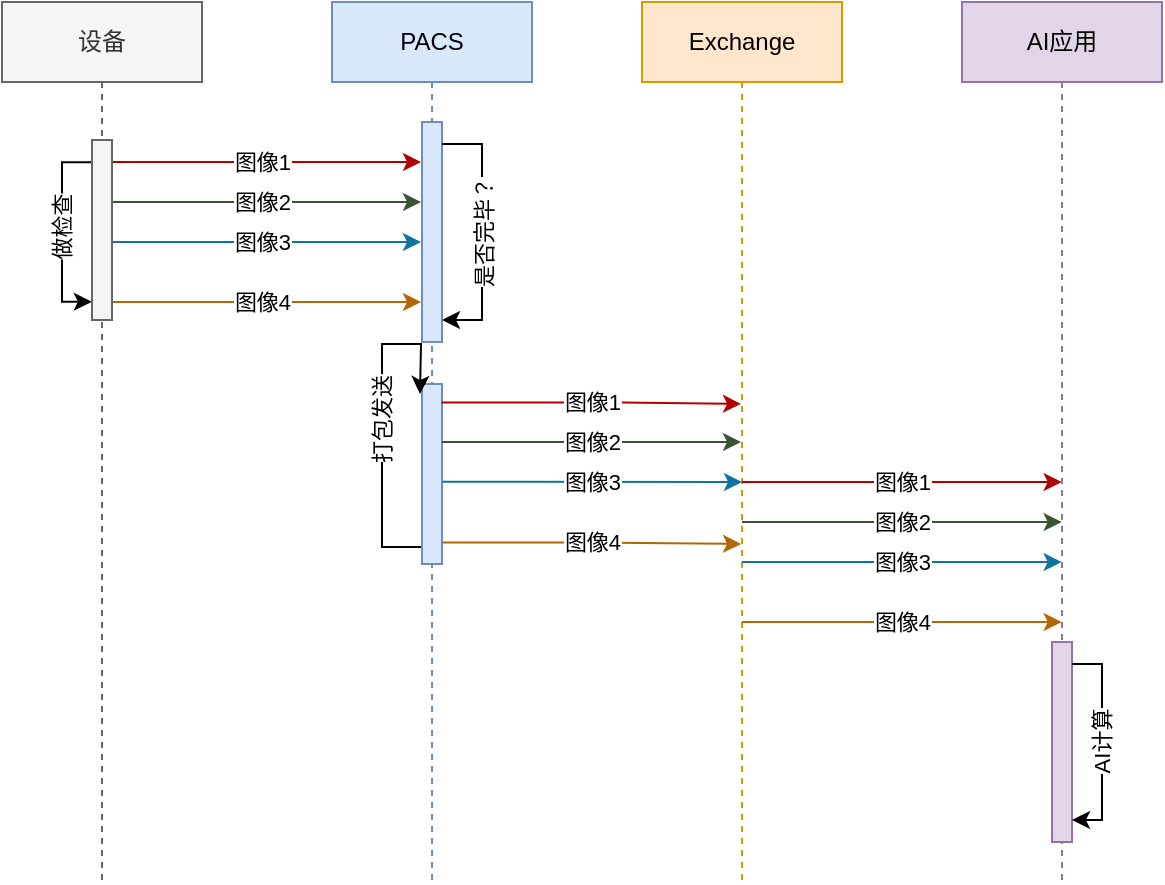 <mxfile version="19.0.3" type="device"><diagram id="XI9cwaZAfzYZ70Lbd3QX" name="Page-1"><mxGraphModel dx="134" dy="98" grid="1" gridSize="10" guides="1" tooltips="1" connect="1" arrows="1" fold="1" page="1" pageScale="1" pageWidth="1169" pageHeight="827" math="0" shadow="0"><root><mxCell id="0"/><mxCell id="1" parent="0"/><mxCell id="vx2YxN9bseCOpd-xAp56-1" value="AI应用" style="shape=umlLifeline;perimeter=lifelinePerimeter;whiteSpace=wrap;html=1;container=1;collapsible=0;recursiveResize=0;outlineConnect=0;fillColor=#e1d5e7;strokeColor=#9673a6;" parent="1" vertex="1"><mxGeometry x="630" y="40" width="100" height="440" as="geometry"/></mxCell><mxCell id="vx2YxN9bseCOpd-xAp56-21" value="" style="html=1;points=[];perimeter=orthogonalPerimeter;fillColor=#e1d5e7;strokeColor=#9673a6;" parent="vx2YxN9bseCOpd-xAp56-1" vertex="1"><mxGeometry x="45" y="320" width="10" height="100" as="geometry"/></mxCell><mxCell id="vx2YxN9bseCOpd-xAp56-24" value="AI计算" style="edgeStyle=orthogonalEdgeStyle;rounded=0;orthogonalLoop=1;jettySize=auto;html=1;horizontal=0;" parent="vx2YxN9bseCOpd-xAp56-1" source="vx2YxN9bseCOpd-xAp56-21" target="vx2YxN9bseCOpd-xAp56-21" edge="1"><mxGeometry relative="1" as="geometry"><Array as="points"><mxPoint x="70" y="331"/></Array></mxGeometry></mxCell><mxCell id="vx2YxN9bseCOpd-xAp56-6" value="图像1" style="edgeStyle=orthogonalEdgeStyle;rounded=0;orthogonalLoop=1;jettySize=auto;html=1;fillColor=#e51400;strokeColor=#B20000;" parent="1" edge="1"><mxGeometry relative="1" as="geometry"><Array as="points"><mxPoint x="290" y="120"/><mxPoint x="290" y="120"/></Array><mxPoint x="199.667" y="120.0" as="sourcePoint"/><mxPoint x="359.5" y="120.0" as="targetPoint"/></mxGeometry></mxCell><mxCell id="vx2YxN9bseCOpd-xAp56-9" value="图像2" style="edgeStyle=orthogonalEdgeStyle;rounded=0;orthogonalLoop=1;jettySize=auto;html=1;fillColor=#6d8764;strokeColor=#3A5431;" parent="1" edge="1"><mxGeometry relative="1" as="geometry"><Array as="points"><mxPoint x="280" y="140"/><mxPoint x="280" y="140"/></Array><mxPoint x="199.667" y="140.0" as="sourcePoint"/><mxPoint x="359.5" y="140.0" as="targetPoint"/></mxGeometry></mxCell><mxCell id="vx2YxN9bseCOpd-xAp56-12" value="图像3" style="edgeStyle=orthogonalEdgeStyle;rounded=0;orthogonalLoop=1;jettySize=auto;html=1;fillColor=#b1ddf0;strokeColor=#10739e;" parent="1" edge="1"><mxGeometry relative="1" as="geometry"><Array as="points"><mxPoint x="280" y="160"/><mxPoint x="280" y="160"/></Array><mxPoint x="199.667" y="160.0" as="sourcePoint"/><mxPoint x="359.5" y="160.0" as="targetPoint"/></mxGeometry></mxCell><mxCell id="vx2YxN9bseCOpd-xAp56-16" value="图像4" style="edgeStyle=orthogonalEdgeStyle;rounded=0;orthogonalLoop=1;jettySize=auto;html=1;fillColor=#fad7ac;strokeColor=#b46504;" parent="1" edge="1"><mxGeometry relative="1" as="geometry"><Array as="points"><mxPoint x="280" y="190"/><mxPoint x="280" y="190"/></Array><mxPoint x="199.667" y="190" as="sourcePoint"/><mxPoint x="359.5" y="190" as="targetPoint"/></mxGeometry></mxCell><mxCell id="vx2YxN9bseCOpd-xAp56-2" value="设备" style="shape=umlLifeline;perimeter=lifelinePerimeter;whiteSpace=wrap;html=1;container=1;collapsible=0;recursiveResize=0;outlineConnect=0;fillColor=#f5f5f5;strokeColor=#666666;fontColor=#333333;" parent="1" vertex="1"><mxGeometry x="150" y="40" width="100" height="440" as="geometry"/></mxCell><mxCell id="vx2YxN9bseCOpd-xAp56-17" value="图像4" style="edgeStyle=orthogonalEdgeStyle;rounded=0;orthogonalLoop=1;jettySize=auto;html=1;fillColor=#fad7ac;strokeColor=#b46504;exitX=1.028;exitY=0.88;exitDx=0;exitDy=0;exitPerimeter=0;" parent="1" edge="1"><mxGeometry relative="1" as="geometry"><mxPoint x="370.28" y="310.2" as="sourcePoint"/><mxPoint x="519.5" y="311" as="targetPoint"/><Array as="points"><mxPoint x="440" y="310"/></Array></mxGeometry></mxCell><mxCell id="vx2YxN9bseCOpd-xAp56-3" value="PACS" style="shape=umlLifeline;perimeter=lifelinePerimeter;whiteSpace=wrap;html=1;container=1;collapsible=0;recursiveResize=0;outlineConnect=0;fillColor=#dae8fc;strokeColor=#6c8ebf;" parent="1" vertex="1"><mxGeometry x="315" y="40" width="100" height="440" as="geometry"/></mxCell><mxCell id="vx2YxN9bseCOpd-xAp56-18" value="" style="html=1;points=[];perimeter=orthogonalPerimeter;fillColor=#dae8fc;strokeColor=#6c8ebf;" parent="vx2YxN9bseCOpd-xAp56-3" vertex="1"><mxGeometry x="45" y="60" width="10" height="110" as="geometry"/></mxCell><mxCell id="vx2YxN9bseCOpd-xAp56-20" value="" style="edgeStyle=orthogonalEdgeStyle;rounded=0;orthogonalLoop=1;jettySize=auto;html=1;horizontal=0;verticalAlign=middle;" parent="vx2YxN9bseCOpd-xAp56-3" source="vx2YxN9bseCOpd-xAp56-18" target="vx2YxN9bseCOpd-xAp56-18" edge="1"><mxGeometry relative="1" as="geometry"><Array as="points"><mxPoint x="75" y="71"/></Array></mxGeometry></mxCell><mxCell id="4KfVNY6_xQoG5K35d_lU-8" value="是否完毕？" style="edgeLabel;html=1;align=center;verticalAlign=middle;resizable=0;points=[];horizontal=0;" vertex="1" connectable="0" parent="vx2YxN9bseCOpd-xAp56-20"><mxGeometry x="0.146" y="1" relative="1" as="geometry"><mxPoint y="-9" as="offset"/></mxGeometry></mxCell><mxCell id="vx2YxN9bseCOpd-xAp56-31" value="" style="html=1;points=[];perimeter=orthogonalPerimeter;fillColor=#dae8fc;strokeColor=#6c8ebf;" parent="vx2YxN9bseCOpd-xAp56-3" vertex="1"><mxGeometry x="45" y="191" width="10" height="90" as="geometry"/></mxCell><mxCell id="vx2YxN9bseCOpd-xAp56-35" value="打包发送" style="edgeStyle=orthogonalEdgeStyle;rounded=0;orthogonalLoop=1;jettySize=auto;html=1;exitX=-0.05;exitY=0.906;exitDx=0;exitDy=0;exitPerimeter=0;horizontal=0;" parent="vx2YxN9bseCOpd-xAp56-3" source="vx2YxN9bseCOpd-xAp56-31" edge="1"><mxGeometry relative="1" as="geometry"><mxPoint x="44" y="196" as="targetPoint"/></mxGeometry></mxCell><mxCell id="vx2YxN9bseCOpd-xAp56-4" value="Exchange" style="shape=umlLifeline;perimeter=lifelinePerimeter;whiteSpace=wrap;html=1;container=1;collapsible=0;recursiveResize=0;outlineConnect=0;fillColor=#ffe6cc;strokeColor=#d79b00;" parent="1" vertex="1"><mxGeometry x="470" y="40" width="100" height="440" as="geometry"/></mxCell><mxCell id="vx2YxN9bseCOpd-xAp56-28" value="图像1" style="edgeStyle=orthogonalEdgeStyle;rounded=0;orthogonalLoop=1;jettySize=auto;html=1;fillColor=#e51400;strokeColor=#B20000;exitX=0.967;exitY=0.103;exitDx=0;exitDy=0;exitPerimeter=0;" parent="1" source="vx2YxN9bseCOpd-xAp56-31" edge="1"><mxGeometry relative="1" as="geometry"><mxPoint x="370" y="241" as="sourcePoint"/><mxPoint x="519.5" y="241" as="targetPoint"/><Array as="points"><mxPoint x="460" y="241"/></Array></mxGeometry></mxCell><mxCell id="vx2YxN9bseCOpd-xAp56-30" value="图像3" style="edgeStyle=orthogonalEdgeStyle;rounded=0;orthogonalLoop=1;jettySize=auto;html=1;fillColor=#b1ddf0;strokeColor=#10739e;exitX=1.031;exitY=0.543;exitDx=0;exitDy=0;exitPerimeter=0;" parent="1" source="vx2YxN9bseCOpd-xAp56-31" edge="1"><mxGeometry relative="1" as="geometry"><mxPoint x="400" y="280" as="sourcePoint"/><mxPoint x="520" y="280" as="targetPoint"/><Array as="points"><mxPoint x="520" y="280"/></Array></mxGeometry></mxCell><mxCell id="vx2YxN9bseCOpd-xAp56-36" value="图像2" style="edgeStyle=orthogonalEdgeStyle;rounded=0;orthogonalLoop=1;jettySize=auto;html=1;strokeColor=#3A5431;" parent="1" source="vx2YxN9bseCOpd-xAp56-31" edge="1"><mxGeometry relative="1" as="geometry"><Array as="points"><mxPoint x="390" y="260"/><mxPoint x="390" y="260"/></Array><mxPoint x="519.5" y="260" as="targetPoint"/></mxGeometry></mxCell><mxCell id="4KfVNY6_xQoG5K35d_lU-4" value="图像1" style="edgeStyle=orthogonalEdgeStyle;rounded=0;orthogonalLoop=1;jettySize=auto;html=1;fillColor=#e51400;strokeColor=#B20000;" edge="1" parent="1"><mxGeometry relative="1" as="geometry"><Array as="points"><mxPoint x="610.33" y="280"/><mxPoint x="610.33" y="280"/></Array><mxPoint x="519.997" y="280" as="sourcePoint"/><mxPoint x="679.83" y="280" as="targetPoint"/></mxGeometry></mxCell><mxCell id="4KfVNY6_xQoG5K35d_lU-5" value="图像2" style="edgeStyle=orthogonalEdgeStyle;rounded=0;orthogonalLoop=1;jettySize=auto;html=1;fillColor=#6d8764;strokeColor=#3A5431;" edge="1" parent="1"><mxGeometry relative="1" as="geometry"><Array as="points"><mxPoint x="600.33" y="300"/><mxPoint x="600.33" y="300"/></Array><mxPoint x="519.997" y="300" as="sourcePoint"/><mxPoint x="679.83" y="300" as="targetPoint"/></mxGeometry></mxCell><mxCell id="4KfVNY6_xQoG5K35d_lU-6" value="图像3" style="edgeStyle=orthogonalEdgeStyle;rounded=0;orthogonalLoop=1;jettySize=auto;html=1;fillColor=#b1ddf0;strokeColor=#10739e;" edge="1" parent="1"><mxGeometry relative="1" as="geometry"><Array as="points"><mxPoint x="600.33" y="320"/><mxPoint x="600.33" y="320"/></Array><mxPoint x="519.997" y="320" as="sourcePoint"/><mxPoint x="679.83" y="320" as="targetPoint"/></mxGeometry></mxCell><mxCell id="4KfVNY6_xQoG5K35d_lU-7" value="图像4" style="edgeStyle=orthogonalEdgeStyle;rounded=0;orthogonalLoop=1;jettySize=auto;html=1;fillColor=#fad7ac;strokeColor=#b46504;" edge="1" parent="1"><mxGeometry relative="1" as="geometry"><Array as="points"><mxPoint x="600.33" y="350"/><mxPoint x="600.33" y="350"/></Array><mxPoint x="519.997" y="350" as="sourcePoint"/><mxPoint x="679.83" y="350" as="targetPoint"/></mxGeometry></mxCell><mxCell id="4KfVNY6_xQoG5K35d_lU-9" style="edgeStyle=orthogonalEdgeStyle;rounded=0;orthogonalLoop=1;jettySize=auto;html=1;entryX=-0.009;entryY=0.888;entryDx=0;entryDy=0;entryPerimeter=0;exitX=-0.012;exitY=0.112;exitDx=0;exitDy=0;exitPerimeter=0;" edge="1" parent="1"><mxGeometry relative="1" as="geometry"><mxPoint x="194.91" y="189.92" as="targetPoint"/><mxPoint x="194.88" y="120.08" as="sourcePoint"/><Array as="points"><mxPoint x="180" y="120"/><mxPoint x="180" y="190"/></Array></mxGeometry></mxCell><mxCell id="4KfVNY6_xQoG5K35d_lU-10" value="做检查" style="edgeLabel;html=1;align=center;verticalAlign=middle;resizable=0;points=[];horizontal=0;" vertex="1" connectable="0" parent="4KfVNY6_xQoG5K35d_lU-9"><mxGeometry x="-0.051" relative="1" as="geometry"><mxPoint as="offset"/></mxGeometry></mxCell><mxCell id="4KfVNY6_xQoG5K35d_lU-11" value="" style="html=1;points=[];perimeter=orthogonalPerimeter;fillColor=#f5f5f5;fontColor=#333333;strokeColor=#666666;" vertex="1" parent="1"><mxGeometry x="195" y="109" width="10" height="90" as="geometry"/></mxCell></root></mxGraphModel></diagram></mxfile>
